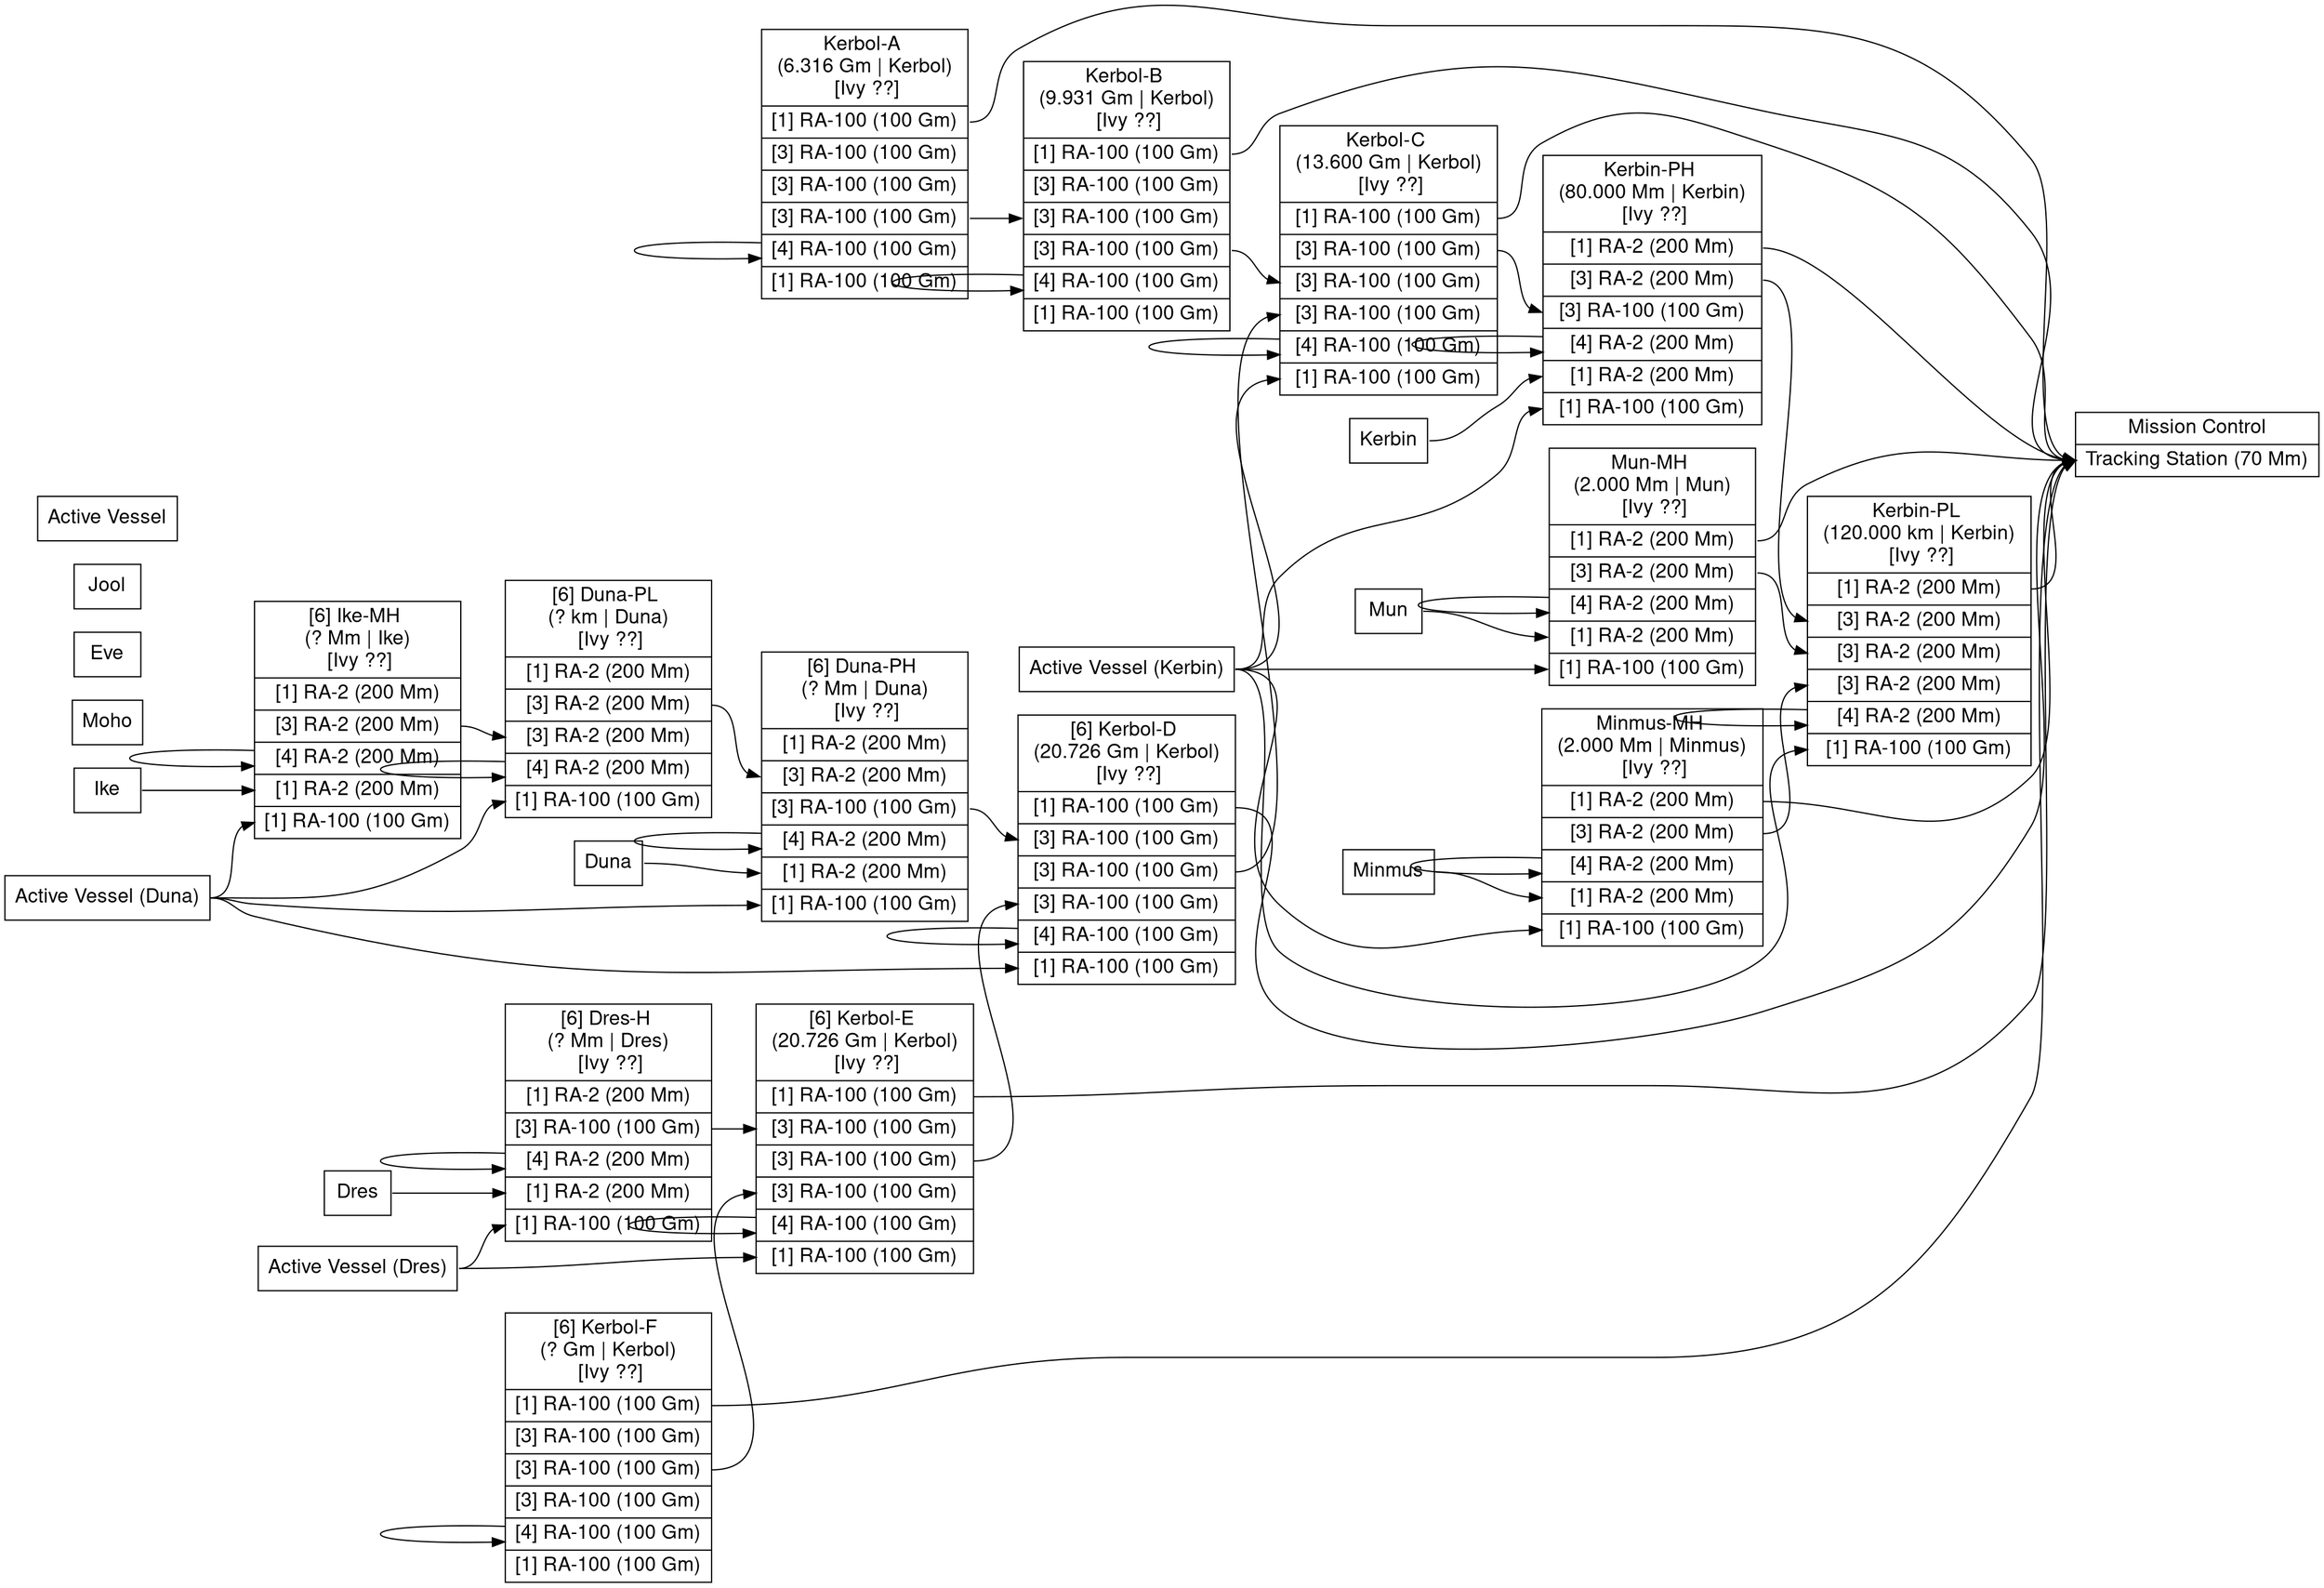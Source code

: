 digraph g {
    fontname="Helvetica,Arial,sans-serif";
    overlap="false";
    // splines="curved";
    node [fontname="Helvetica,Arial,sans-serif"];
    edge [fontname="Helvetica,Arial,sans-serif"];
    graph [rankdir="LR"];
    node [fontsize="16", shape="ellipse"];
    edge [];
    
    "Kerbol-A" [label=
        "<f0> 
            Kerbol-A \n 
            (6.316 Gm \| Kerbol) \n 
            [Ivy ??]
        | <mission_control> 
            [1] RA-100 (100 Gm)
        | <planet_network> 
            [3] RA-100 (100 Gm)
        | <inner> 
            [3] RA-100 (100 Gm)
        | <outer> 
            [3] RA-100 (100 Gm)
        | <loopback>
            [4] RA-100 (100 Gm)
        | <active_vessel>
            [1] RA-100 (100 Gm)

        ",
        shape="record",
        group="Kerbol"];
    "Kerbol-B" [label=
        "<f0> 
            Kerbol-B \n 
            (9.931 Gm \| Kerbol) \n 
            [Ivy ??]
        | <mission_control> 
            [1] RA-100 (100 Gm)
        | <planet_network> 
            [3] RA-100 (100 Gm)
        | <inner> 
            [3] RA-100 (100 Gm)
        | <outer> 
            [3] RA-100 (100 Gm)
        | <loopback>
            [4] RA-100 (100 Gm)
        | <active_vessel>
            [1] RA-100 (100 Gm)

        ",
        shape="record",
        group="Kerbol"];

    "Kerbol-C" [label=
        "<f0> 
            Kerbol-C \n 
            (13.600 Gm \| Kerbol) \n 
            [Ivy ??]
        | <mission_control> 
            [1] RA-100 (100 Gm)
        | <planet_network> 
            [3] RA-100 (100 Gm)
        | <inner> 
            [3] RA-100 (100 Gm)
        | <outer> 
            [3] RA-100 (100 Gm)
        | <loopback>
            [4] RA-100 (100 Gm)
        | <active_vessel>
            [1] RA-100 (100 Gm)

        ",
        shape="record",
        group="Kerbin"];
        "Kerbin-PL" [label=
            "<f0> 
                Kerbin-PL \n 
                (120.000 km \| Kerbin) \n 
                [Ivy ??]
            | <mission_control> 
                [1] RA-2 (200 Mm)
            | <outer_main> 
                [3] RA-2 (200 Mm)
            | <outer_aux1>
                [3] RA-2 (200 Mm)
            | <outer_aux2>
                [3] RA-2 (200 Mm)
            | <loopback>
                [4] RA-2 (200 Mm)
            | <active_vessel>
                [1] RA-100 (100 Gm)
            ",
            shape="record",
            group="Kerbin"];

        "Kerbin-PH" [label=
            "<f0> 
                Kerbin-PH \n 
                (80.000 Mm \| Kerbin) \n 
                [Ivy ??]
            | <mission_control> 
                [1] RA-2 (200 Mm)
            | <inner> 
                [3] RA-2 (200 Mm)
            | <outer> 
                [3] RA-100 (100 Gm)
            | <loopback> 
                [4] RA-2 (200 Mm)
            | <planet_cone>
                [1] RA-2 (200 Mm)
            | <active_vessel>
                [1] RA-100 (100 Gm)

            ",
            shape="record",
            group="Kerbin"];
        "Mun-MH" [label=
            "<f0> 
                Mun-MH \n 
                (2.000 Mm \| Mun) \n 
                [Ivy ??]
            | <mission_control> 
                [1] RA-2 (200 Mm)
            | <inner> 
                [3] RA-2 (200 Mm)
            | <loopback>
                [4] RA-2 (200 Mm)
            | <planet_cone>
                [1] RA-2 (200 Mm)
            | <active_vessel>
                [1] RA-100 (100 Gm)

            ",
            shape="record",
            group="Kerbin"];
        "Minmus-MH" [label=
            "<f0> 
                Minmus-MH \n 
                (2.000 Mm \| Minmus) \n 
                [Ivy ??]
            | <mission_control> 
                [1] RA-2 (200 Mm)
            | <inner> 
                [3] RA-2 (200 Mm)
            | <loopback>
                [4] RA-2 (200 Mm)
            | <planet_cone>
                [1] RA-2 (200 Mm)
            | <active_vessel>
                [1] RA-100 (100 Gm)

            ",
            shape="record",
            group="Kerbin"];
        "KSC" [label=
            "<f0> 
                Mission Control
            | <f1>
                Tracking Station (70 Mm)", 
            shape="record",
            group="Kerbin"];
        "Kerbin" [label=
            "<f0> Kerbin",
            shape="record",
            group="Kerbin"];
        "Mun" [label=
            "<f0> Mun",
            shape="record",
            group="Kerbin"];
        "Minmus" [label=
            "<f0> Minmus",
            shape="record",
            group="Kerbin"];
        "Active_Vessel_Kerbin" [label=
            "<f0> Active Vessel (Kerbin)",
            shape="record",
            group="Kerbin"];
        

        
    "Kerbol-D" [label=
        "<f0> 
            [6] Kerbol-D \n 
            (20.726 Gm \| Kerbol) \n 
            [Ivy ??]
        | <mission_control> 
            [1] RA-100 (100 Gm)
        | <planet_network> 
            [3] RA-100 (100 Gm)
        | <inner> 
            [3] RA-100 (100 Gm)
        | <outer> 
            [3] RA-100 (100 Gm)
        | <loopback>
            [4] RA-100 (100 Gm)
        | <active_vessel>
            [1] RA-100 (100 Gm)

        ",
        shape="record",
        group="Duna"];
        "Duna-PL" [label=
            "<f0> 
                [6] Duna-PL \n 
                (? km \| Duna) \n 
                [Ivy ??]
            | <mission_control> 
                [1] RA-2 (200 Mm)
            | <outer_main> 
                [3] RA-2 (200 Mm)
            | <outer_aux1>
                [3] RA-2 (200 Mm)
            | <loopback>
                [4] RA-2 (200 Mm)
            | <active_vessel>
                [1] RA-100 (100 Gm)
            ",
            shape="record",
            group="Duna"];
        "Duna-PH" [label=
            "<f0> 
                [6] Duna-PH \n 
                (? Mm \| Duna) \n 
                [Ivy ??]
            | <mission_control> 
                [1] RA-2 (200 Mm)
            | <inner> 
                [3] RA-2 (200 Mm)
            | <outer> 
                [3] RA-100 (100 Gm)
            | <loopback> 
                [4] RA-2 (200 Mm)
            | <planet_cone>
                [1] RA-2 (200 Mm)
            | <active_vessel>
                [1] RA-100 (100 Gm)

            ",
            shape="record",
            group="Duna"];
        "Ike-MH" [label=
            "<f0> 
                [6] Ike-MH \n 
                (? Mm \| Ike) \n 
                [Ivy ??]
            | <mission_control> 
                [1] RA-2 (200 Mm)
            | <inner> 
                [3] RA-2 (200 Mm)
            | <loopback>
                [4] RA-2 (200 Mm)
            | <planet_cone>
                [1] RA-2 (200 Mm)
            | <active_vessel>
                [1] RA-100 (100 Gm)

            ",
            shape="record",
            group="Duna"];
        "Duna" [label=
            "<f0> Duna",
            shape="record",
            group="Duna"];
        "Ike" [label=
            "<f0> Ike",
            shape="record",
            group="Duna"];
        "Active_Vessel_Duna" [label=
            "<f0> Active Vessel (Duna)",
            shape="record",
            group="Duna"];
    "Kerbol-E" [label=
        "<f0> 
            [6] Kerbol-E \n 
            (20.726 Gm \| Kerbol) \n 
            [Ivy ??]
        | <mission_control> 
            [1] RA-100 (100 Gm)
        | <planet_network> 
            [3] RA-100 (100 Gm)
        | <inner> 
            [3] RA-100 (100 Gm)
        | <outer> 
            [3] RA-100 (100 Gm)
        | <loopback>
            [4] RA-100 (100 Gm)
        | <active_vessel>
            [1] RA-100 (100 Gm)

        ",
        shape="record",
        group="Dres"];
        "Dres-H" [label=
            "<f0> 
                [6] Dres-H \n 
                (? Mm \| Dres) \n 
                [Ivy ??]
            | <mission_control> 
                [1] RA-2 (200 Mm)
            | <outer> 
                [3] RA-100 (100 Gm)
            | <loopback> 
                [4] RA-2 (200 Mm)
            | <planet_cone>
                [1] RA-2 (200 Mm)
            | <active_vessel>
                [1] RA-100 (100 Gm)

            ",
            shape="record",
            group="Dres"];
        "Dres" [label=
            "<f0> Dres",
            shape="record",
            group="Dres"];
        "Active_Vessel_Dres" [label=
            "<f0> Active Vessel (Dres)",
            shape="record",
            group="Dres"];
    "Kerbol-F" [label=
        "<f0> 
            [6] Kerbol-F \n 
            (? Gm \| Kerbol) \n 
            [Ivy ??]
        | <mission_control> 
            [1] RA-100 (100 Gm)
        | <planet_network> 
            [3] RA-100 (100 Gm)
        | <inner> 
            [3] RA-100 (100 Gm)
        | <outer> 
            [3] RA-100 (100 Gm)
        | <loopback>
            [4] RA-100 (100 Gm)
        | <active_vessel>
            [1] RA-100 (100 Gm)

        ",
        shape="record",
        group="Kerbol"];
        
        
    "Moho" [label=
        "<f0> Moho",
        shape="record"];
    "Eve" [label=
        "<f0> Eve",
        shape="record"];
    
    "Jool" [label=
        "<f0> Jool",
        shape="record"];
    "Active_Vessel" [label=
        "<f0> Active Vessel",
        shape="record"];
        
    // Mission Control
    "Kerbol-A":mission_control:e         -> "KSC":f1:w [id=000];
    "Kerbol-B":mission_control:e         -> "KSC":f1:w [id=001];
    "Kerbol-C":mission_control:e         -> "KSC":f1:w [id=002];
        "Kerbin-PL":mission_control:e     -> "KSC":f1:w [id=003];
            "Mun-MH":mission_control:e    -> "KSC":f1:w [id=004];
            "Minmus-MH":mission_control:e -> "KSC":f1:w [id=005];
        "Kerbin-PH":mission_control:e     -> "KSC":f1:w [id=006];
    "Kerbol-D":mission_control:e         -> "KSC":f1:w [id=007];
    "Kerbol-E":mission_control:e         -> "KSC":f1:w [id=008];
    "Kerbol-F":mission_control:e         -> "KSC":f1:w [id=009];

    // Kerbol Inter-layer
    "Kerbol-A":outer:e -> "Kerbol-B":inner:w [id=100];
    "Kerbol-B":outer:e -> "Kerbol-C":inner:w [id=101];
    "Kerbol-D":inner:e -> "Kerbol-C":outer:w [id=102];
    "Kerbol-E":inner:e -> "Kerbol-D":outer:w [id=103];
    "Kerbol-F":inner:e -> "Kerbol-E":outer:w [id=104];

    // Planetary Inter-layer
    "Kerbol-C":planet_network:e -> "Kerbin-PH":outer:w          [id=200];
        "Mun-MH":inner:e         -> "Kerbin-PL":outer_aux1:w     [id=201];
        "Minmus-MH":inner:e      -> "Kerbin-PL":outer_aux2:w     [id=202];
        "Kerbin-PH":inner:e      -> "Kerbin-PL":outer_main:w     [id=203];
    "Duna-PH":outer:e            -> "Kerbol-D":planet_network:w [id=204];
        "Duna-PL":outer_main:e   -> "Duna-PH":inner:w            [id=205];
        "Ike-MH":inner:e         -> "Duna-PL":outer_aux1:w       [id=206];
    "Dres-H":outer:e            -> "Kerbol-E":planet_network:w [id=207];
    

    // Loopback
    "Kerbol-A":loopback         -> "Kerbol-A":loopback [id=300];
    "Kerbol-B":loopback         -> "Kerbol-B":loopback [id=301];
    "Kerbol-C":loopback         -> "Kerbol-C":loopback [id=302];
        "Kerbin-PL":loopback     -> "Kerbin-PL":loopback [id=303];
            "Mun-MH":loopback    -> "Mun-MH":loopback    [id=304];
            "Minmus-MH":loopback -> "Minmus-MH":loopback [id=305];
        "Kerbin-PH":loopback     -> "Kerbin-PH":loopback [id=306];
    "Kerbol-D":loopback         -> "Kerbol-D":loopback [id=307];
        "Duna-PL":loopback       -> "Duna-PL":loopback   [id=308];
            "Ike-MH":loopback    -> "Ike-MH":loopback    [id=309];
        "Duna-PH":loopback       -> "Duna-PH":loopback   [id=310];
    "Kerbol-E":loopback         -> "Kerbol-E":loopback [id=311];
        "Dres-H":loopback       -> "Dres-H":loopback   [id=312];
    "Kerbol-F":loopback         -> "Kerbol-F":loopback [id=313];

    // Planetary Cone
    "Kerbin":f0:e     -> "Kerbin-PH":planet_cone:w [id=400];
        "Mun": f0:e   -> "Mun-MH":planet_cone:w    [id=401];
        "Minmus":f0:e -> "Minmus-MH":planet_cone:w [id=402];
    "Duna":f0:e       -> "Duna-PH":planet_cone:w   [id=403];
        "Ike": f0:e   -> "Ike-MH":planet_cone:w    [id=404];
    "Dres":f0:e       -> "Dres-H":planet_cone:w   [id=405];

    // Active Vessel
    // "Active_Vessel":f0:e                -> "Kerbol-A":active_vessel:w [id=500];
    // "Active_Vessel":f0:e                -> "Kerbol-B":active_vessel:w [id=501];
    "Active_Vessel_Kerbin":f0:e         -> "Kerbol-C":active_vessel:w [id=502];
        "Active_Vessel_Kerbin":f0:e     -> "Kerbin-PL":active_vessel:w [id=503];
            "Active_Vessel_Kerbin":f0:e -> "Mun-MH":active_vessel:w    [id=504];
            "Active_Vessel_Kerbin":f0:e -> "Minmus-MH":active_vessel:w [id=505];
        "Active_Vessel_Kerbin":f0:e     -> "Kerbin-PH":active_vessel:w [id=506];
    "Active_Vessel_Duna":f0:e           -> "Kerbol-D":active_vessel:w [id=507];
        "Active_Vessel_Duna":f0:e       -> "Duna-PL":active_vessel:w   [id=508];
            "Active_Vessel_Duna":f0:e   -> "Ike-MH":active_vessel:w    [id=509];
        "Active_Vessel_Duna":f0:e       -> "Duna-PH":active_vessel:w   [id=510];
    "Active_Vessel_Dres":f0:e           -> "Kerbol-E":active_vessel:w [id=511];
        "Active_Vessel_Dres":f0:e       -> "Dres-H":active_vessel:w   [id=512];
    // "Active_Vessel":f0:e                -> "Kerbol-F":active_vessel:w [id=513];
}
